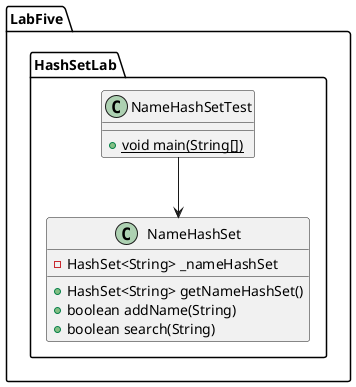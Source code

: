 @startuml
class LabFive.HashSetLab.NameHashSetTest {
+ {static} void main(String[])
}
class LabFive.HashSetLab.NameHashSet {
- HashSet<String> _nameHashSet
+ HashSet<String> getNameHashSet()
+ boolean addName(String)
+ boolean search(String)
}

LabFive.HashSetLab.NameHashSetTest  --> LabFive.HashSetLab.NameHashSet
@enduml